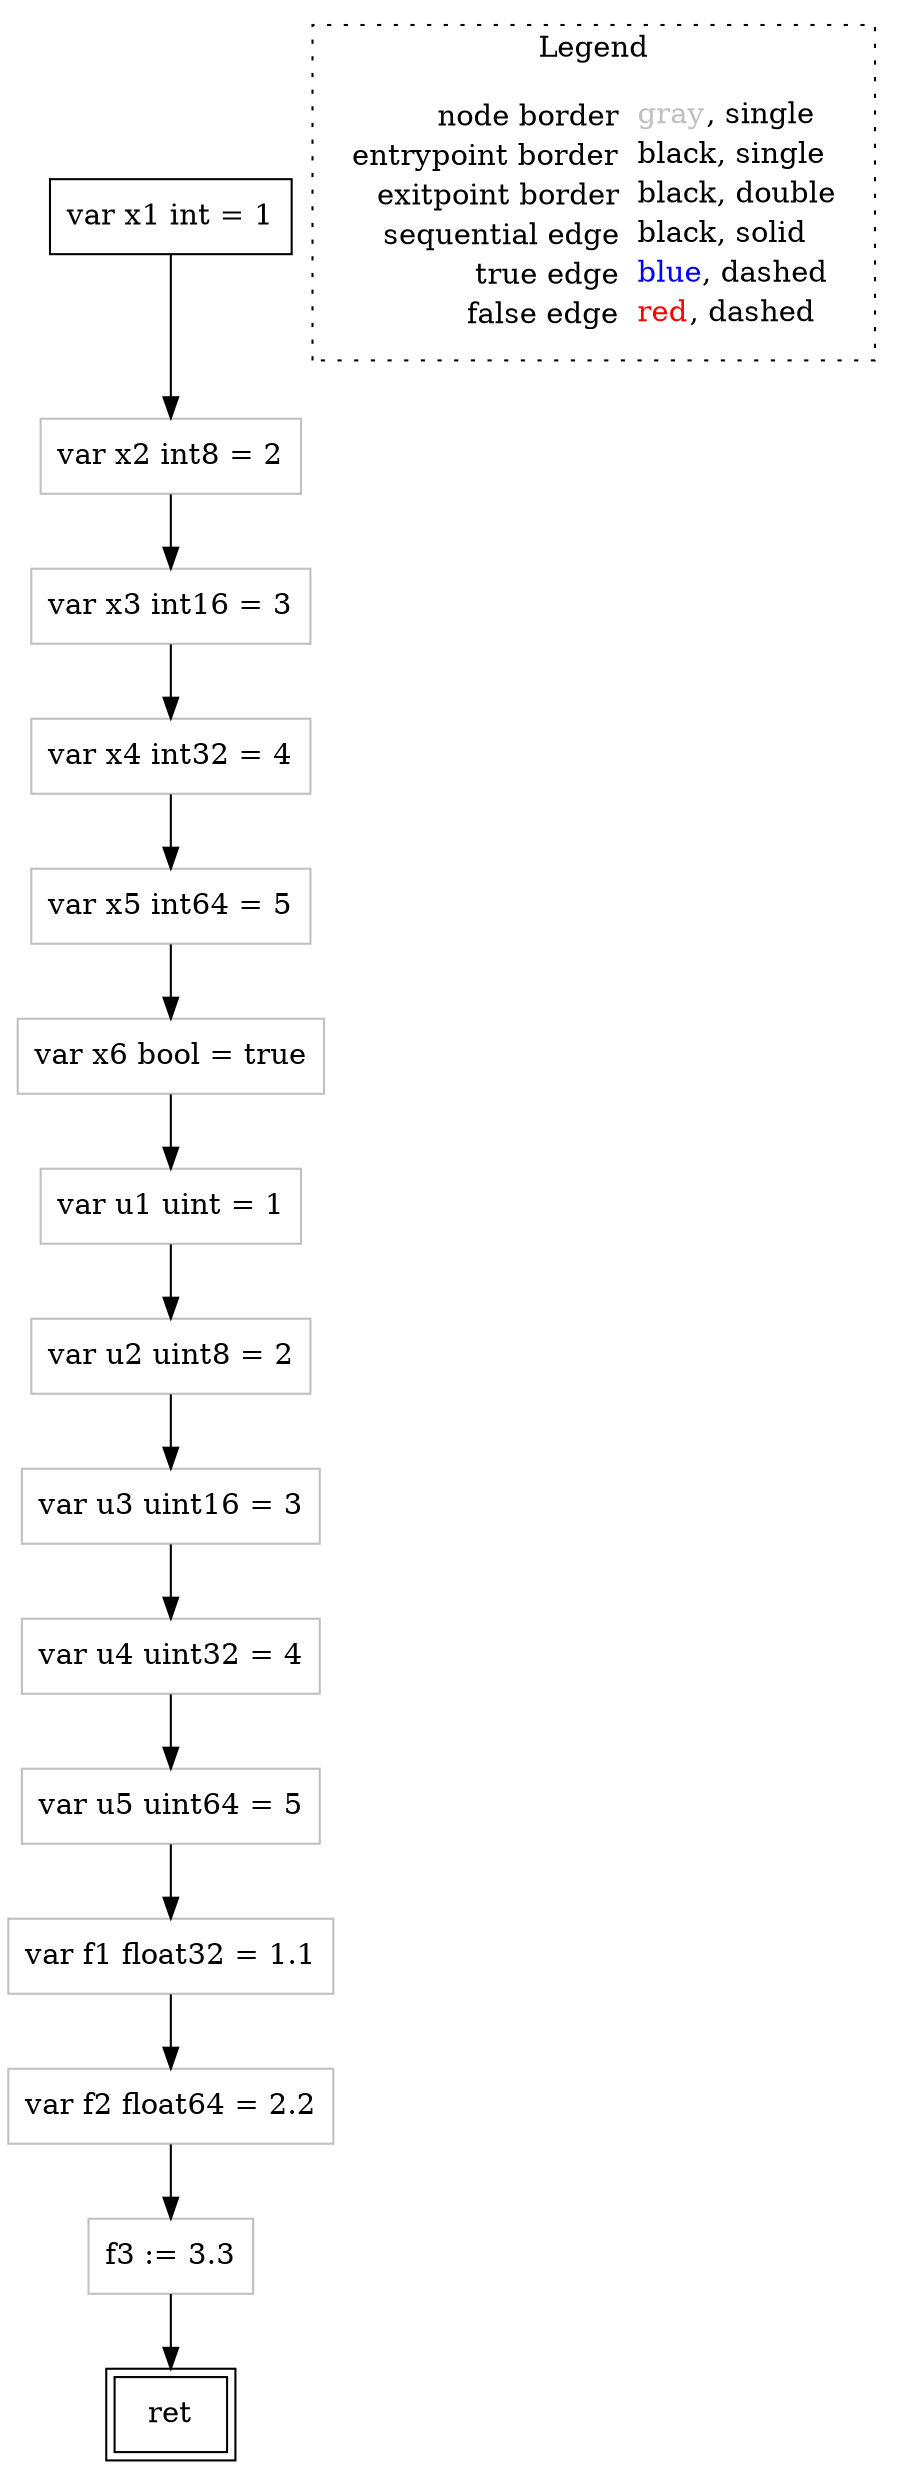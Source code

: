 digraph {
	"node0" [shape="rect",color="black",label=<var x1 int = 1>];
	"node1" [shape="rect",color="gray",label=<var x6 bool = true>];
	"node2" [shape="rect",color="gray",label=<var u1 uint = 1>];
	"node3" [shape="rect",color="gray",label=<var u4 uint32 = 4>];
	"node4" [shape="rect",color="black",peripheries="2",label=<ret>];
	"node5" [shape="rect",color="gray",label=<var x2 int8 = 2>];
	"node6" [shape="rect",color="gray",label=<var f2 float64 = 2.2>];
	"node7" [shape="rect",color="gray",label=<var x3 int16 = 3>];
	"node8" [shape="rect",color="gray",label=<var u5 uint64 = 5>];
	"node9" [shape="rect",color="gray",label=<var u3 uint16 = 3>];
	"node10" [shape="rect",color="gray",label=<var f1 float32 = 1.1>];
	"node11" [shape="rect",color="gray",label=<var x4 int32 = 4>];
	"node12" [shape="rect",color="gray",label=<var x5 int64 = 5>];
	"node13" [shape="rect",color="gray",label=<f3 := 3.3>];
	"node14" [shape="rect",color="gray",label=<var u2 uint8 = 2>];
	"node1" -> "node2" [color="black"];
	"node2" -> "node14" [color="black"];
	"node3" -> "node8" [color="black"];
	"node5" -> "node7" [color="black"];
	"node0" -> "node5" [color="black"];
	"node6" -> "node13" [color="black"];
	"node7" -> "node11" [color="black"];
	"node8" -> "node10" [color="black"];
	"node9" -> "node3" [color="black"];
	"node10" -> "node6" [color="black"];
	"node11" -> "node12" [color="black"];
	"node12" -> "node1" [color="black"];
	"node13" -> "node4" [color="black"];
	"node14" -> "node9" [color="black"];
subgraph cluster_legend {
	label="Legend";
	style=dotted;
	node [shape=plaintext];
	"legend" [label=<<table border="0" cellpadding="2" cellspacing="0" cellborder="0"><tr><td align="right">node border&nbsp;</td><td align="left"><font color="gray">gray</font>, single</td></tr><tr><td align="right">entrypoint border&nbsp;</td><td align="left"><font color="black">black</font>, single</td></tr><tr><td align="right">exitpoint border&nbsp;</td><td align="left"><font color="black">black</font>, double</td></tr><tr><td align="right">sequential edge&nbsp;</td><td align="left"><font color="black">black</font>, solid</td></tr><tr><td align="right">true edge&nbsp;</td><td align="left"><font color="blue">blue</font>, dashed</td></tr><tr><td align="right">false edge&nbsp;</td><td align="left"><font color="red">red</font>, dashed</td></tr></table>>];
}

}
